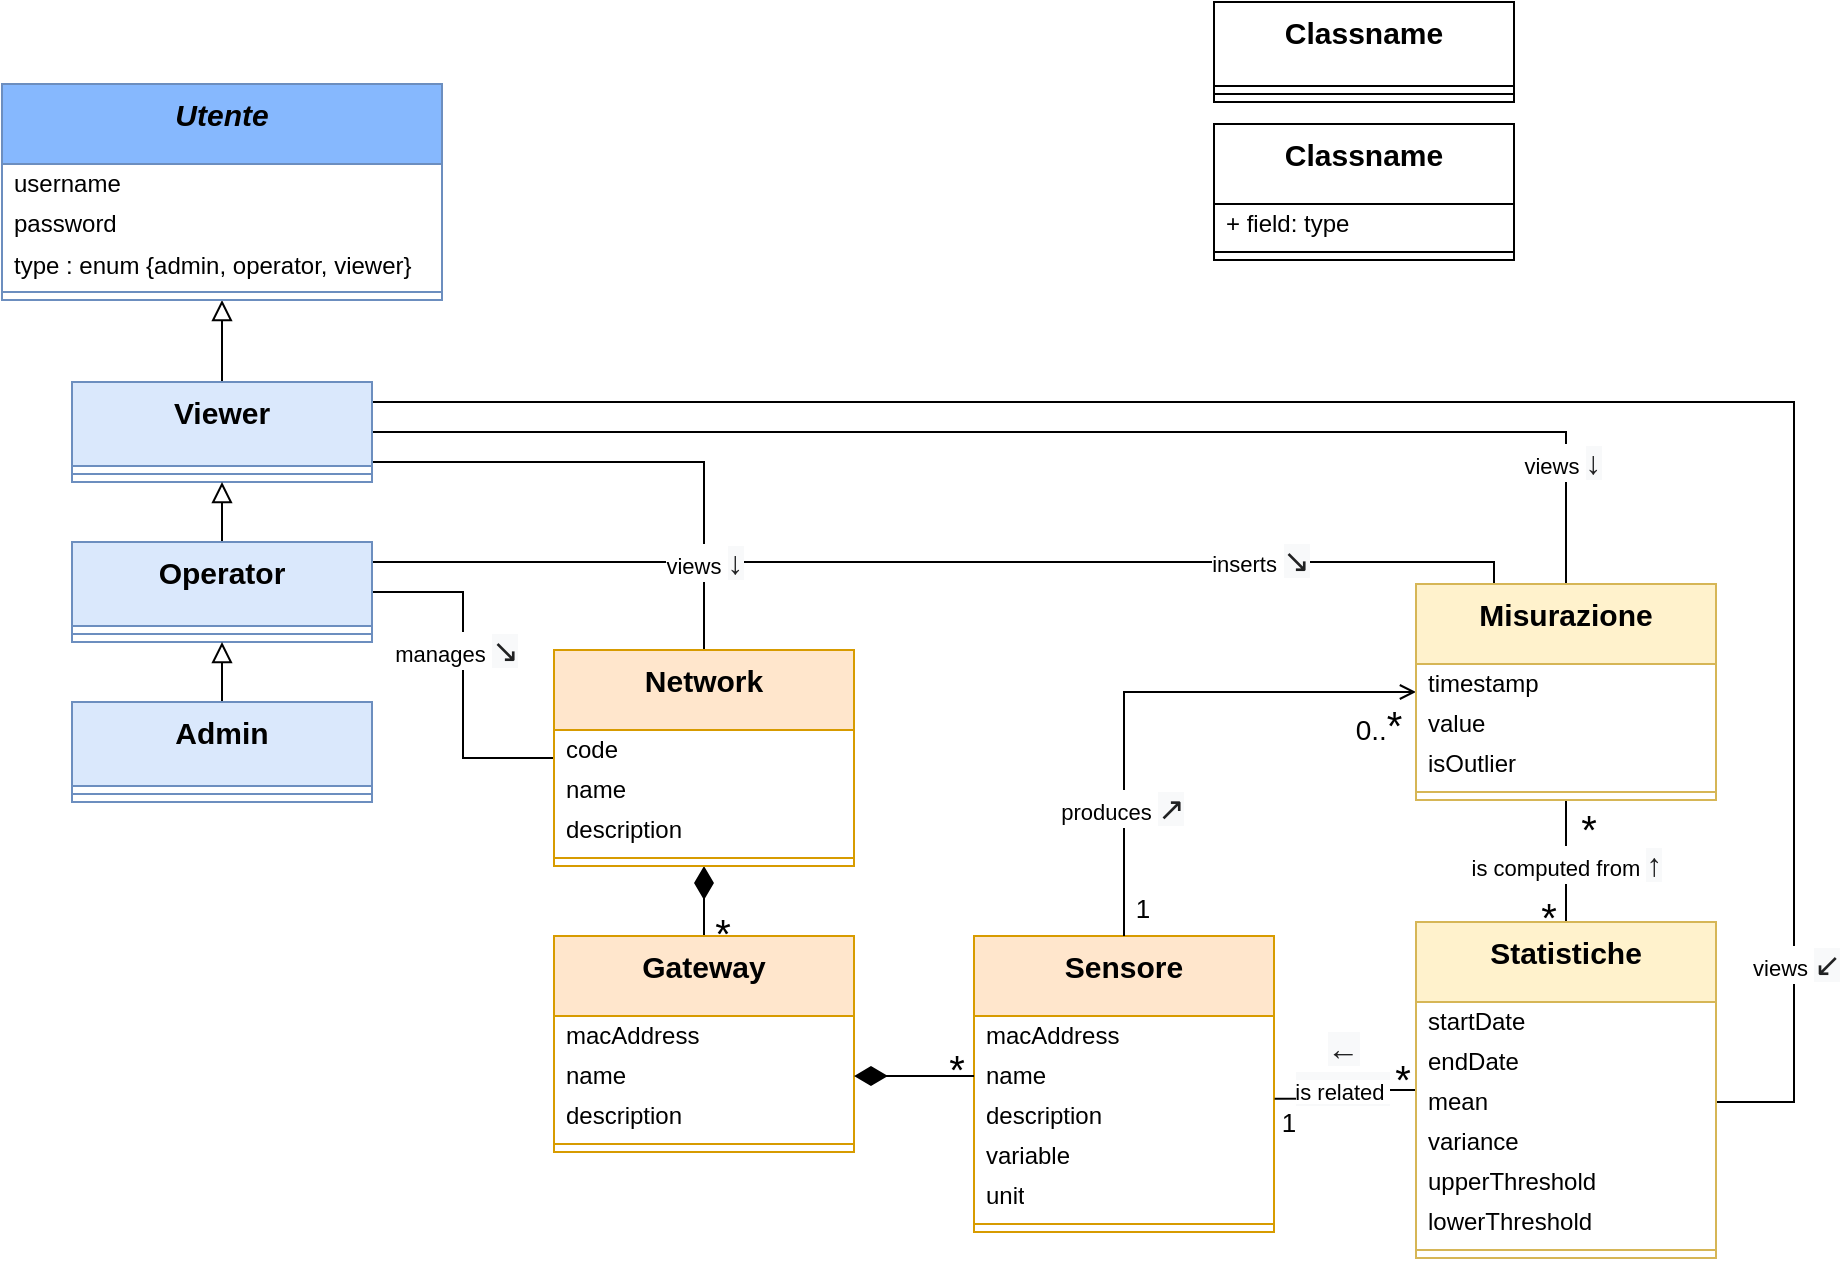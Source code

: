 <mxfile version="26.2.9">
  <diagram name="Pagina-1" id="tgG29Tj0j_P8C9zzn67g">
    <mxGraphModel dx="1132" dy="608" grid="1" gridSize="10" guides="1" tooltips="1" connect="1" arrows="1" fold="1" page="1" pageScale="1" pageWidth="827" pageHeight="1169" math="0" shadow="0">
      <root>
        <mxCell id="0" />
        <mxCell id="1" parent="0" />
        <mxCell id="2saCW3hO8KF58HRFG3jg-102" style="edgeStyle=orthogonalEdgeStyle;rounded=0;orthogonalLoop=1;jettySize=auto;html=1;entryX=0.262;entryY=0.003;entryDx=0;entryDy=0;entryPerimeter=0;endArrow=none;startFill=0;" edge="1" parent="1" source="2saCW3hO8KF58HRFG3jg-15" target="2saCW3hO8KF58HRFG3jg-66">
          <mxGeometry relative="1" as="geometry">
            <mxPoint x="790" y="330" as="targetPoint" />
            <Array as="points">
              <mxPoint x="790" y="290" />
              <mxPoint x="790" y="334" />
            </Array>
          </mxGeometry>
        </mxCell>
        <mxCell id="2saCW3hO8KF58HRFG3jg-103" value="inserts&amp;nbsp;&lt;span style=&quot;color: rgb(32, 33, 34); font-family: sans-serif; font-size: 16px; text-align: start; text-wrap-mode: wrap; background-color: rgb(248, 249, 250);&quot;&gt;↘&lt;/span&gt;" style="edgeLabel;html=1;align=center;verticalAlign=middle;resizable=0;points=[];" vertex="1" connectable="0" parent="2saCW3hO8KF58HRFG3jg-102">
          <mxGeometry x="0.391" y="1" relative="1" as="geometry">
            <mxPoint as="offset" />
          </mxGeometry>
        </mxCell>
        <mxCell id="2saCW3hO8KF58HRFG3jg-98" style="edgeStyle=orthogonalEdgeStyle;rounded=0;orthogonalLoop=1;jettySize=auto;html=1;entryX=0.5;entryY=0;entryDx=0;entryDy=0;endArrow=none;startFill=0;" edge="1" parent="1" source="2saCW3hO8KF58HRFG3jg-13" target="2saCW3hO8KF58HRFG3jg-66">
          <mxGeometry relative="1" as="geometry" />
        </mxCell>
        <mxCell id="2saCW3hO8KF58HRFG3jg-100" value="views&amp;nbsp;&lt;span style=&quot;color: rgb(32, 33, 34); font-family: sans-serif; font-size: 16px; text-align: start; text-wrap-mode: wrap; background-color: rgb(248, 249, 250);&quot;&gt;↓&lt;/span&gt;" style="edgeLabel;html=1;align=center;verticalAlign=middle;resizable=0;points=[];" vertex="1" connectable="0" parent="2saCW3hO8KF58HRFG3jg-98">
          <mxGeometry x="0.817" y="-2" relative="1" as="geometry">
            <mxPoint as="offset" />
          </mxGeometry>
        </mxCell>
        <mxCell id="2saCW3hO8KF58HRFG3jg-99" style="edgeStyle=orthogonalEdgeStyle;rounded=0;orthogonalLoop=1;jettySize=auto;html=1;entryX=1;entryY=0.5;entryDx=0;entryDy=0;endArrow=none;startFill=0;" edge="1" parent="1" source="2saCW3hO8KF58HRFG3jg-13" target="2saCW3hO8KF58HRFG3jg-70">
          <mxGeometry relative="1" as="geometry">
            <Array as="points">
              <mxPoint x="940" y="210" />
              <mxPoint x="940" y="560" />
            </Array>
          </mxGeometry>
        </mxCell>
        <mxCell id="2saCW3hO8KF58HRFG3jg-101" value="views&amp;nbsp;&lt;span style=&quot;color: rgb(32, 33, 34); font-family: sans-serif; font-size: 16px; text-align: start; text-wrap-mode: wrap; background-color: rgb(248, 249, 250);&quot;&gt;↙&lt;/span&gt;" style="edgeLabel;html=1;align=center;verticalAlign=middle;resizable=0;points=[];" vertex="1" connectable="0" parent="2saCW3hO8KF58HRFG3jg-99">
          <mxGeometry x="0.804" y="1" relative="1" as="geometry">
            <mxPoint as="offset" />
          </mxGeometry>
        </mxCell>
        <mxCell id="2saCW3hO8KF58HRFG3jg-5" value="&lt;font style=&quot;font-size: 15px;&quot;&gt;Classname&lt;/font&gt;" style="swimlane;fontStyle=1;align=center;verticalAlign=top;childLayout=stackLayout;horizontal=1;startSize=42;horizontalStack=0;resizeParent=1;resizeParentMax=0;resizeLast=0;collapsible=1;marginBottom=0;whiteSpace=wrap;html=1;" vertex="1" parent="1">
          <mxGeometry x="650" y="10" width="150" height="50" as="geometry" />
        </mxCell>
        <mxCell id="2saCW3hO8KF58HRFG3jg-7" value="" style="line;strokeWidth=1;fillColor=none;align=left;verticalAlign=middle;spacingTop=-1;spacingLeft=3;spacingRight=3;rotatable=0;labelPosition=right;points=[];portConstraint=eastwest;strokeColor=inherit;" vertex="1" parent="2saCW3hO8KF58HRFG3jg-5">
          <mxGeometry y="42" width="150" height="8" as="geometry" />
        </mxCell>
        <mxCell id="2saCW3hO8KF58HRFG3jg-21" style="edgeStyle=orthogonalEdgeStyle;rounded=0;orthogonalLoop=1;jettySize=auto;html=1;entryX=0.5;entryY=1;entryDx=0;entryDy=0;endArrow=block;endFill=0;endSize=8;" edge="1" parent="1" source="2saCW3hO8KF58HRFG3jg-13" target="2saCW3hO8KF58HRFG3jg-32">
          <mxGeometry relative="1" as="geometry">
            <mxPoint x="450" y="185" as="targetPoint" />
            <Array as="points">
              <mxPoint x="154" y="170" />
              <mxPoint x="154" y="170" />
            </Array>
          </mxGeometry>
        </mxCell>
        <mxCell id="2saCW3hO8KF58HRFG3jg-76" style="edgeStyle=orthogonalEdgeStyle;rounded=0;orthogonalLoop=1;jettySize=auto;html=1;entryX=0.5;entryY=0;entryDx=0;entryDy=0;endArrow=none;startFill=0;" edge="1" parent="1" source="2saCW3hO8KF58HRFG3jg-13" target="2saCW3hO8KF58HRFG3jg-46">
          <mxGeometry relative="1" as="geometry">
            <Array as="points">
              <mxPoint x="395" y="240" />
            </Array>
          </mxGeometry>
        </mxCell>
        <mxCell id="2saCW3hO8KF58HRFG3jg-78" value="views&amp;nbsp;&lt;span style=&quot;color: rgb(32, 33, 34); font-family: sans-serif; font-size: 16px; text-align: start; text-wrap-mode: wrap; background-color: rgb(248, 249, 250);&quot;&gt;↓&lt;/span&gt;" style="edgeLabel;html=1;align=center;verticalAlign=middle;resizable=0;points=[];" vertex="1" connectable="0" parent="2saCW3hO8KF58HRFG3jg-76">
          <mxGeometry x="0.013" y="-2" relative="1" as="geometry">
            <mxPoint x="34" y="48" as="offset" />
          </mxGeometry>
        </mxCell>
        <mxCell id="2saCW3hO8KF58HRFG3jg-13" value="&lt;font style=&quot;font-size: 15px;&quot;&gt;Viewer&lt;/font&gt;" style="swimlane;fontStyle=1;align=center;verticalAlign=top;childLayout=stackLayout;horizontal=1;startSize=42;horizontalStack=0;resizeParent=1;resizeParentMax=0;resizeLast=0;collapsible=1;marginBottom=0;whiteSpace=wrap;html=1;fillColor=#dae8fc;strokeColor=#6c8ebf;" vertex="1" parent="1">
          <mxGeometry x="79" y="200" width="150" height="50" as="geometry" />
        </mxCell>
        <mxCell id="2saCW3hO8KF58HRFG3jg-14" value="" style="line;strokeWidth=1;fillColor=none;align=left;verticalAlign=middle;spacingTop=-1;spacingLeft=3;spacingRight=3;rotatable=0;labelPosition=right;points=[];portConstraint=eastwest;strokeColor=inherit;" vertex="1" parent="2saCW3hO8KF58HRFG3jg-13">
          <mxGeometry y="42" width="150" height="8" as="geometry" />
        </mxCell>
        <mxCell id="2saCW3hO8KF58HRFG3jg-79" style="edgeStyle=orthogonalEdgeStyle;rounded=0;orthogonalLoop=1;jettySize=auto;html=1;entryX=0;entryY=0.5;entryDx=0;entryDy=0;endArrow=none;endFill=1;startFill=0;" edge="1" parent="1" source="2saCW3hO8KF58HRFG3jg-15" target="2saCW3hO8KF58HRFG3jg-46">
          <mxGeometry relative="1" as="geometry">
            <Array as="points" />
          </mxGeometry>
        </mxCell>
        <mxCell id="2saCW3hO8KF58HRFG3jg-80" value="manages&amp;nbsp;&lt;span style=&quot;color: rgb(32, 33, 34); font-family: sans-serif; font-size: 16px; text-align: start; text-wrap-mode: wrap; background-color: rgb(248, 249, 250);&quot;&gt;↘&lt;/span&gt;" style="edgeLabel;html=1;align=center;verticalAlign=middle;resizable=0;points=[];" vertex="1" connectable="0" parent="2saCW3hO8KF58HRFG3jg-79">
          <mxGeometry x="-0.205" y="-1" relative="1" as="geometry">
            <mxPoint x="-3" y="5" as="offset" />
          </mxGeometry>
        </mxCell>
        <mxCell id="2saCW3hO8KF58HRFG3jg-82" style="edgeStyle=orthogonalEdgeStyle;rounded=0;orthogonalLoop=1;jettySize=auto;html=1;endArrow=block;endFill=0;endSize=8;entryX=0.5;entryY=1;entryDx=0;entryDy=0;" edge="1" parent="1" source="2saCW3hO8KF58HRFG3jg-15" target="2saCW3hO8KF58HRFG3jg-13">
          <mxGeometry relative="1" as="geometry">
            <mxPoint x="154" y="240" as="targetPoint" />
            <Array as="points" />
          </mxGeometry>
        </mxCell>
        <mxCell id="2saCW3hO8KF58HRFG3jg-15" value="&lt;font style=&quot;font-size: 15px;&quot;&gt;Operator&lt;/font&gt;" style="swimlane;fontStyle=1;align=center;verticalAlign=top;childLayout=stackLayout;horizontal=1;startSize=42;horizontalStack=0;resizeParent=1;resizeParentMax=0;resizeLast=0;collapsible=1;marginBottom=0;whiteSpace=wrap;html=1;fillColor=#dae8fc;strokeColor=#6c8ebf;" vertex="1" parent="1">
          <mxGeometry x="79" y="280" width="150" height="50" as="geometry" />
        </mxCell>
        <mxCell id="2saCW3hO8KF58HRFG3jg-16" value="" style="line;strokeWidth=1;fillColor=none;align=left;verticalAlign=middle;spacingTop=-1;spacingLeft=3;spacingRight=3;rotatable=0;labelPosition=right;points=[];portConstraint=eastwest;strokeColor=inherit;" vertex="1" parent="2saCW3hO8KF58HRFG3jg-15">
          <mxGeometry y="42" width="150" height="8" as="geometry" />
        </mxCell>
        <mxCell id="2saCW3hO8KF58HRFG3jg-19" style="edgeStyle=orthogonalEdgeStyle;rounded=0;orthogonalLoop=1;jettySize=auto;html=1;entryX=0.5;entryY=1;entryDx=0;entryDy=0;endArrow=block;endFill=0;endSize=8;" edge="1" parent="1" source="2saCW3hO8KF58HRFG3jg-17" target="2saCW3hO8KF58HRFG3jg-15">
          <mxGeometry relative="1" as="geometry" />
        </mxCell>
        <mxCell id="2saCW3hO8KF58HRFG3jg-17" value="&lt;font style=&quot;font-size: 15px;&quot;&gt;Admin&lt;/font&gt;" style="swimlane;fontStyle=1;align=center;verticalAlign=top;childLayout=stackLayout;horizontal=1;startSize=42;horizontalStack=0;resizeParent=1;resizeParentMax=0;resizeLast=0;collapsible=1;marginBottom=0;whiteSpace=wrap;html=1;fillColor=#dae8fc;strokeColor=#6c8ebf;" vertex="1" parent="1">
          <mxGeometry x="79" y="360" width="150" height="50" as="geometry" />
        </mxCell>
        <mxCell id="2saCW3hO8KF58HRFG3jg-18" value="" style="line;strokeWidth=1;fillColor=none;align=left;verticalAlign=middle;spacingTop=-1;spacingLeft=3;spacingRight=3;rotatable=0;labelPosition=right;points=[];portConstraint=eastwest;strokeColor=inherit;" vertex="1" parent="2saCW3hO8KF58HRFG3jg-17">
          <mxGeometry y="42" width="150" height="8" as="geometry" />
        </mxCell>
        <mxCell id="2saCW3hO8KF58HRFG3jg-28" value="&lt;font style=&quot;font-size: 15px;&quot;&gt;Classname&lt;/font&gt;" style="swimlane;fontStyle=1;align=center;verticalAlign=top;childLayout=stackLayout;horizontal=1;startSize=40;horizontalStack=0;resizeParent=1;resizeParentMax=0;resizeLast=0;collapsible=1;marginBottom=0;whiteSpace=wrap;html=1;" vertex="1" parent="1">
          <mxGeometry x="650" y="71" width="150" height="68" as="geometry" />
        </mxCell>
        <mxCell id="2saCW3hO8KF58HRFG3jg-29" value="+ field: type" style="text;strokeColor=none;fillColor=none;align=left;verticalAlign=middle;spacingLeft=4;spacingRight=4;overflow=hidden;rotatable=0;points=[[0,0.5],[1,0.5]];portConstraint=eastwest;whiteSpace=wrap;html=1;" vertex="1" parent="2saCW3hO8KF58HRFG3jg-28">
          <mxGeometry y="40" width="150" height="20" as="geometry" />
        </mxCell>
        <mxCell id="2saCW3hO8KF58HRFG3jg-30" value="" style="line;strokeWidth=1;fillColor=none;align=left;verticalAlign=middle;spacingTop=-1;spacingLeft=3;spacingRight=3;rotatable=0;labelPosition=right;points=[];portConstraint=eastwest;strokeColor=inherit;" vertex="1" parent="2saCW3hO8KF58HRFG3jg-28">
          <mxGeometry y="60" width="150" height="8" as="geometry" />
        </mxCell>
        <mxCell id="2saCW3hO8KF58HRFG3jg-32" value="&lt;font style=&quot;font-size: 15px;&quot;&gt;&lt;i&gt;Utente&lt;/i&gt;&lt;/font&gt;" style="swimlane;fontStyle=1;align=center;verticalAlign=top;childLayout=stackLayout;horizontal=1;startSize=40;horizontalStack=0;resizeParent=1;resizeParentMax=0;resizeLast=0;collapsible=1;marginBottom=0;whiteSpace=wrap;html=1;fillColor=light-dark(#86b8fe, #1d293b);strokeColor=#6c8ebf;" vertex="1" parent="1">
          <mxGeometry x="44" y="51" width="220" height="108" as="geometry" />
        </mxCell>
        <mxCell id="2saCW3hO8KF58HRFG3jg-40" value="username" style="text;strokeColor=none;fillColor=none;align=left;verticalAlign=middle;spacingLeft=4;spacingRight=4;overflow=hidden;rotatable=0;points=[[0,0.5],[1,0.5]];portConstraint=eastwest;whiteSpace=wrap;html=1;" vertex="1" parent="2saCW3hO8KF58HRFG3jg-32">
          <mxGeometry y="40" width="220" height="20" as="geometry" />
        </mxCell>
        <mxCell id="2saCW3hO8KF58HRFG3jg-33" value="password" style="text;strokeColor=none;fillColor=none;align=left;verticalAlign=middle;spacingLeft=4;spacingRight=4;overflow=hidden;rotatable=0;points=[[0,0.5],[1,0.5]];portConstraint=eastwest;whiteSpace=wrap;html=1;" vertex="1" parent="2saCW3hO8KF58HRFG3jg-32">
          <mxGeometry y="60" width="220" height="20" as="geometry" />
        </mxCell>
        <mxCell id="2saCW3hO8KF58HRFG3jg-39" value="&lt;font style=&quot;font-size: 12px;&quot;&gt;type : enum {admin, operator, viewer}&lt;/font&gt;" style="text;strokeColor=none;fillColor=none;align=left;verticalAlign=middle;spacingLeft=4;spacingRight=4;overflow=hidden;rotatable=0;points=[[0,0.5],[1,0.5]];portConstraint=eastwest;whiteSpace=wrap;html=1;fontSize=13;" vertex="1" parent="2saCW3hO8KF58HRFG3jg-32">
          <mxGeometry y="80" width="220" height="20" as="geometry" />
        </mxCell>
        <mxCell id="2saCW3hO8KF58HRFG3jg-34" value="" style="line;strokeWidth=1;fillColor=none;align=left;verticalAlign=middle;spacingTop=-1;spacingLeft=3;spacingRight=3;rotatable=0;labelPosition=right;points=[];portConstraint=eastwest;strokeColor=inherit;" vertex="1" parent="2saCW3hO8KF58HRFG3jg-32">
          <mxGeometry y="100" width="220" height="8" as="geometry" />
        </mxCell>
        <mxCell id="2saCW3hO8KF58HRFG3jg-81" style="edgeStyle=orthogonalEdgeStyle;rounded=0;orthogonalLoop=1;jettySize=auto;html=1;entryX=0.5;entryY=0;entryDx=0;entryDy=0;endArrow=none;endFill=1;endSize=14;startArrow=diamondThin;startFill=1;startSize=14;exitX=0.5;exitY=1;exitDx=0;exitDy=0;" edge="1" parent="1" source="2saCW3hO8KF58HRFG3jg-46" target="2saCW3hO8KF58HRFG3jg-49">
          <mxGeometry relative="1" as="geometry">
            <mxPoint x="312.8" y="537" as="sourcePoint" />
            <mxPoint x="312.8" y="627" as="targetPoint" />
            <Array as="points">
              <mxPoint x="395" y="454" />
              <mxPoint x="395" y="454" />
            </Array>
          </mxGeometry>
        </mxCell>
        <mxCell id="2saCW3hO8KF58HRFG3jg-46" value="&lt;font style=&quot;font-size: 15px;&quot;&gt;Network&lt;/font&gt;" style="swimlane;fontStyle=1;align=center;verticalAlign=top;childLayout=stackLayout;horizontal=1;startSize=40;horizontalStack=0;resizeParent=1;resizeParentMax=0;resizeLast=0;collapsible=1;marginBottom=0;whiteSpace=wrap;html=1;fillColor=#ffe6cc;strokeColor=#d79b00;" vertex="1" parent="1">
          <mxGeometry x="320" y="334" width="150" height="108" as="geometry" />
        </mxCell>
        <mxCell id="2saCW3hO8KF58HRFG3jg-47" value="code" style="text;strokeColor=none;fillColor=none;align=left;verticalAlign=middle;spacingLeft=4;spacingRight=4;overflow=hidden;rotatable=0;points=[[0,0.5],[1,0.5]];portConstraint=eastwest;whiteSpace=wrap;html=1;" vertex="1" parent="2saCW3hO8KF58HRFG3jg-46">
          <mxGeometry y="40" width="150" height="20" as="geometry" />
        </mxCell>
        <mxCell id="2saCW3hO8KF58HRFG3jg-55" value="name" style="text;strokeColor=none;fillColor=none;align=left;verticalAlign=middle;spacingLeft=4;spacingRight=4;overflow=hidden;rotatable=0;points=[[0,0.5],[1,0.5]];portConstraint=eastwest;whiteSpace=wrap;html=1;" vertex="1" parent="2saCW3hO8KF58HRFG3jg-46">
          <mxGeometry y="60" width="150" height="20" as="geometry" />
        </mxCell>
        <mxCell id="2saCW3hO8KF58HRFG3jg-56" value="description" style="text;strokeColor=none;fillColor=none;align=left;verticalAlign=middle;spacingLeft=4;spacingRight=4;overflow=hidden;rotatable=0;points=[[0,0.5],[1,0.5]];portConstraint=eastwest;whiteSpace=wrap;html=1;" vertex="1" parent="2saCW3hO8KF58HRFG3jg-46">
          <mxGeometry y="80" width="150" height="20" as="geometry" />
        </mxCell>
        <mxCell id="2saCW3hO8KF58HRFG3jg-48" value="" style="line;strokeWidth=1;fillColor=none;align=left;verticalAlign=middle;spacingTop=-1;spacingLeft=3;spacingRight=3;rotatable=0;labelPosition=right;points=[];portConstraint=eastwest;strokeColor=inherit;" vertex="1" parent="2saCW3hO8KF58HRFG3jg-46">
          <mxGeometry y="100" width="150" height="8" as="geometry" />
        </mxCell>
        <mxCell id="2saCW3hO8KF58HRFG3jg-49" value="&lt;font style=&quot;font-size: 15px;&quot;&gt;Gateway&lt;/font&gt;" style="swimlane;fontStyle=1;align=center;verticalAlign=top;childLayout=stackLayout;horizontal=1;startSize=40;horizontalStack=0;resizeParent=1;resizeParentMax=0;resizeLast=0;collapsible=1;marginBottom=0;whiteSpace=wrap;html=1;fillColor=#ffe6cc;strokeColor=#d79b00;" vertex="1" parent="1">
          <mxGeometry x="320" y="477" width="150" height="108" as="geometry" />
        </mxCell>
        <mxCell id="2saCW3hO8KF58HRFG3jg-50" value="macAddress" style="text;strokeColor=none;fillColor=none;align=left;verticalAlign=middle;spacingLeft=4;spacingRight=4;overflow=hidden;rotatable=0;points=[[0,0.5],[1,0.5]];portConstraint=eastwest;whiteSpace=wrap;html=1;" vertex="1" parent="2saCW3hO8KF58HRFG3jg-49">
          <mxGeometry y="40" width="150" height="20" as="geometry" />
        </mxCell>
        <mxCell id="2saCW3hO8KF58HRFG3jg-57" value="name" style="text;strokeColor=none;fillColor=none;align=left;verticalAlign=middle;spacingLeft=4;spacingRight=4;overflow=hidden;rotatable=0;points=[[0,0.5],[1,0.5]];portConstraint=eastwest;whiteSpace=wrap;html=1;" vertex="1" parent="2saCW3hO8KF58HRFG3jg-49">
          <mxGeometry y="60" width="150" height="20" as="geometry" />
        </mxCell>
        <mxCell id="2saCW3hO8KF58HRFG3jg-58" value="description" style="text;strokeColor=none;fillColor=none;align=left;verticalAlign=middle;spacingLeft=4;spacingRight=4;overflow=hidden;rotatable=0;points=[[0,0.5],[1,0.5]];portConstraint=eastwest;whiteSpace=wrap;html=1;" vertex="1" parent="2saCW3hO8KF58HRFG3jg-49">
          <mxGeometry y="80" width="150" height="20" as="geometry" />
        </mxCell>
        <mxCell id="2saCW3hO8KF58HRFG3jg-51" value="" style="line;strokeWidth=1;fillColor=none;align=left;verticalAlign=middle;spacingTop=-1;spacingLeft=3;spacingRight=3;rotatable=0;labelPosition=right;points=[];portConstraint=eastwest;strokeColor=inherit;" vertex="1" parent="2saCW3hO8KF58HRFG3jg-49">
          <mxGeometry y="100" width="150" height="8" as="geometry" />
        </mxCell>
        <mxCell id="2saCW3hO8KF58HRFG3jg-52" value="&lt;font style=&quot;font-size: 15px;&quot;&gt;Sensore&lt;/font&gt;" style="swimlane;fontStyle=1;align=center;verticalAlign=top;childLayout=stackLayout;horizontal=1;startSize=40;horizontalStack=0;resizeParent=1;resizeParentMax=0;resizeLast=0;collapsible=1;marginBottom=0;whiteSpace=wrap;html=1;fillColor=#ffe6cc;strokeColor=#d79b00;" vertex="1" parent="1">
          <mxGeometry x="530" y="477" width="150" height="148" as="geometry" />
        </mxCell>
        <mxCell id="2saCW3hO8KF58HRFG3jg-53" value="macAddress" style="text;strokeColor=none;fillColor=none;align=left;verticalAlign=middle;spacingLeft=4;spacingRight=4;overflow=hidden;rotatable=0;points=[[0,0.5],[1,0.5]];portConstraint=eastwest;whiteSpace=wrap;html=1;" vertex="1" parent="2saCW3hO8KF58HRFG3jg-52">
          <mxGeometry y="40" width="150" height="20" as="geometry" />
        </mxCell>
        <mxCell id="2saCW3hO8KF58HRFG3jg-59" value="name" style="text;strokeColor=none;fillColor=none;align=left;verticalAlign=middle;spacingLeft=4;spacingRight=4;overflow=hidden;rotatable=0;points=[[0,0.5],[1,0.5]];portConstraint=eastwest;whiteSpace=wrap;html=1;" vertex="1" parent="2saCW3hO8KF58HRFG3jg-52">
          <mxGeometry y="60" width="150" height="20" as="geometry" />
        </mxCell>
        <mxCell id="2saCW3hO8KF58HRFG3jg-60" value="description" style="text;strokeColor=none;fillColor=none;align=left;verticalAlign=middle;spacingLeft=4;spacingRight=4;overflow=hidden;rotatable=0;points=[[0,0.5],[1,0.5]];portConstraint=eastwest;whiteSpace=wrap;html=1;" vertex="1" parent="2saCW3hO8KF58HRFG3jg-52">
          <mxGeometry y="80" width="150" height="20" as="geometry" />
        </mxCell>
        <mxCell id="2saCW3hO8KF58HRFG3jg-61" value="variable" style="text;strokeColor=none;fillColor=none;align=left;verticalAlign=middle;spacingLeft=4;spacingRight=4;overflow=hidden;rotatable=0;points=[[0,0.5],[1,0.5]];portConstraint=eastwest;whiteSpace=wrap;html=1;" vertex="1" parent="2saCW3hO8KF58HRFG3jg-52">
          <mxGeometry y="100" width="150" height="20" as="geometry" />
        </mxCell>
        <mxCell id="2saCW3hO8KF58HRFG3jg-62" value="unit" style="text;strokeColor=none;fillColor=none;align=left;verticalAlign=middle;spacingLeft=4;spacingRight=4;overflow=hidden;rotatable=0;points=[[0,0.5],[1,0.5]];portConstraint=eastwest;whiteSpace=wrap;html=1;" vertex="1" parent="2saCW3hO8KF58HRFG3jg-52">
          <mxGeometry y="120" width="150" height="20" as="geometry" />
        </mxCell>
        <mxCell id="2saCW3hO8KF58HRFG3jg-54" value="" style="line;strokeWidth=1;fillColor=none;align=left;verticalAlign=middle;spacingTop=-1;spacingLeft=3;spacingRight=3;rotatable=0;labelPosition=right;points=[];portConstraint=eastwest;strokeColor=inherit;" vertex="1" parent="2saCW3hO8KF58HRFG3jg-52">
          <mxGeometry y="140" width="150" height="8" as="geometry" />
        </mxCell>
        <mxCell id="2saCW3hO8KF58HRFG3jg-107" style="edgeStyle=orthogonalEdgeStyle;rounded=0;orthogonalLoop=1;jettySize=auto;html=1;entryX=1.002;entryY=0.066;entryDx=0;entryDy=0;entryPerimeter=0;endArrow=none;startFill=0;" edge="1" parent="1" source="2saCW3hO8KF58HRFG3jg-63" target="2saCW3hO8KF58HRFG3jg-60">
          <mxGeometry relative="1" as="geometry">
            <mxPoint x="690" y="554" as="targetPoint" />
          </mxGeometry>
        </mxCell>
        <mxCell id="2saCW3hO8KF58HRFG3jg-108" value="&lt;span style=&quot;color: rgb(32, 33, 34); font-family: sans-serif; font-size: 16px; text-align: start; text-wrap-mode: wrap; background-color: rgb(248, 249, 250);&quot;&gt;←&lt;br&gt;&lt;span style=&quot;color: rgb(0, 0, 0); font-family: Helvetica; font-size: 11px; text-align: center; text-wrap-mode: nowrap; background-color: rgb(255, 255, 255);&quot;&gt;is related&amp;nbsp;&lt;/span&gt;&lt;/span&gt;" style="edgeLabel;html=1;align=center;verticalAlign=middle;resizable=0;points=[];" vertex="1" connectable="0" parent="2saCW3hO8KF58HRFG3jg-107">
          <mxGeometry x="-0.151" y="1" relative="1" as="geometry">
            <mxPoint x="-5" y="-12" as="offset" />
          </mxGeometry>
        </mxCell>
        <mxCell id="2saCW3hO8KF58HRFG3jg-110" style="edgeStyle=orthogonalEdgeStyle;rounded=0;orthogonalLoop=1;jettySize=auto;html=1;entryX=0.5;entryY=1;entryDx=0;entryDy=0;endArrow=none;startFill=0;" edge="1" parent="1" source="2saCW3hO8KF58HRFG3jg-63" target="2saCW3hO8KF58HRFG3jg-66">
          <mxGeometry relative="1" as="geometry" />
        </mxCell>
        <mxCell id="2saCW3hO8KF58HRFG3jg-111" value="is computed from&amp;nbsp;&lt;span style=&quot;color: rgb(32, 33, 34); font-family: sans-serif; font-size: 16px; text-align: start; text-wrap-mode: wrap; background-color: rgb(248, 249, 250);&quot;&gt;↑&lt;/span&gt;" style="edgeLabel;html=1;align=center;verticalAlign=middle;resizable=0;points=[];" vertex="1" connectable="0" parent="2saCW3hO8KF58HRFG3jg-110">
          <mxGeometry x="0.122" relative="1" as="geometry">
            <mxPoint y="5" as="offset" />
          </mxGeometry>
        </mxCell>
        <mxCell id="2saCW3hO8KF58HRFG3jg-63" value="&lt;font style=&quot;font-size: 15px;&quot;&gt;Statistiche&lt;/font&gt;" style="swimlane;fontStyle=1;align=center;verticalAlign=top;childLayout=stackLayout;horizontal=1;startSize=40;horizontalStack=0;resizeParent=1;resizeParentMax=0;resizeLast=0;collapsible=1;marginBottom=0;whiteSpace=wrap;html=1;fillColor=#fff2cc;strokeColor=#d6b656;" vertex="1" parent="1">
          <mxGeometry x="751" y="470" width="150" height="168" as="geometry" />
        </mxCell>
        <mxCell id="2saCW3hO8KF58HRFG3jg-64" value="startDate" style="text;strokeColor=none;fillColor=none;align=left;verticalAlign=middle;spacingLeft=4;spacingRight=4;overflow=hidden;rotatable=0;points=[[0,0.5],[1,0.5]];portConstraint=eastwest;whiteSpace=wrap;html=1;" vertex="1" parent="2saCW3hO8KF58HRFG3jg-63">
          <mxGeometry y="40" width="150" height="20" as="geometry" />
        </mxCell>
        <mxCell id="2saCW3hO8KF58HRFG3jg-69" value="endDate" style="text;strokeColor=none;fillColor=none;align=left;verticalAlign=middle;spacingLeft=4;spacingRight=4;overflow=hidden;rotatable=0;points=[[0,0.5],[1,0.5]];portConstraint=eastwest;whiteSpace=wrap;html=1;" vertex="1" parent="2saCW3hO8KF58HRFG3jg-63">
          <mxGeometry y="60" width="150" height="20" as="geometry" />
        </mxCell>
        <mxCell id="2saCW3hO8KF58HRFG3jg-70" value="mean" style="text;strokeColor=none;fillColor=none;align=left;verticalAlign=middle;spacingLeft=4;spacingRight=4;overflow=hidden;rotatable=0;points=[[0,0.5],[1,0.5]];portConstraint=eastwest;whiteSpace=wrap;html=1;" vertex="1" parent="2saCW3hO8KF58HRFG3jg-63">
          <mxGeometry y="80" width="150" height="20" as="geometry" />
        </mxCell>
        <mxCell id="2saCW3hO8KF58HRFG3jg-71" value="variance" style="text;strokeColor=none;fillColor=none;align=left;verticalAlign=middle;spacingLeft=4;spacingRight=4;overflow=hidden;rotatable=0;points=[[0,0.5],[1,0.5]];portConstraint=eastwest;whiteSpace=wrap;html=1;" vertex="1" parent="2saCW3hO8KF58HRFG3jg-63">
          <mxGeometry y="100" width="150" height="20" as="geometry" />
        </mxCell>
        <mxCell id="2saCW3hO8KF58HRFG3jg-72" value="upperThreshold" style="text;strokeColor=none;fillColor=none;align=left;verticalAlign=middle;spacingLeft=4;spacingRight=4;overflow=hidden;rotatable=0;points=[[0,0.5],[1,0.5]];portConstraint=eastwest;whiteSpace=wrap;html=1;" vertex="1" parent="2saCW3hO8KF58HRFG3jg-63">
          <mxGeometry y="120" width="150" height="20" as="geometry" />
        </mxCell>
        <mxCell id="2saCW3hO8KF58HRFG3jg-73" value="lowerThreshold" style="text;strokeColor=none;fillColor=none;align=left;verticalAlign=middle;spacingLeft=4;spacingRight=4;overflow=hidden;rotatable=0;points=[[0,0.5],[1,0.5]];portConstraint=eastwest;whiteSpace=wrap;html=1;" vertex="1" parent="2saCW3hO8KF58HRFG3jg-63">
          <mxGeometry y="140" width="150" height="20" as="geometry" />
        </mxCell>
        <mxCell id="2saCW3hO8KF58HRFG3jg-65" value="" style="line;strokeWidth=1;fillColor=none;align=left;verticalAlign=middle;spacingTop=-1;spacingLeft=3;spacingRight=3;rotatable=0;labelPosition=right;points=[];portConstraint=eastwest;strokeColor=inherit;" vertex="1" parent="2saCW3hO8KF58HRFG3jg-63">
          <mxGeometry y="160" width="150" height="8" as="geometry" />
        </mxCell>
        <mxCell id="2saCW3hO8KF58HRFG3jg-104" style="edgeStyle=orthogonalEdgeStyle;rounded=0;orthogonalLoop=1;jettySize=auto;html=1;entryX=0.5;entryY=0;entryDx=0;entryDy=0;endArrow=none;startFill=0;endFill=0;startArrow=open;" edge="1" parent="1" source="2saCW3hO8KF58HRFG3jg-66" target="2saCW3hO8KF58HRFG3jg-52">
          <mxGeometry relative="1" as="geometry" />
        </mxCell>
        <mxCell id="2saCW3hO8KF58HRFG3jg-105" value="produces&amp;nbsp;&lt;span style=&quot;color: rgb(32, 33, 34); font-family: sans-serif; font-size: 16px; text-align: start; text-wrap-mode: wrap; background-color: rgb(248, 249, 250);&quot;&gt;↗&lt;/span&gt;" style="edgeLabel;html=1;align=center;verticalAlign=middle;resizable=0;points=[];" vertex="1" connectable="0" parent="2saCW3hO8KF58HRFG3jg-104">
          <mxGeometry x="0.521" y="-1" relative="1" as="geometry">
            <mxPoint as="offset" />
          </mxGeometry>
        </mxCell>
        <mxCell id="2saCW3hO8KF58HRFG3jg-66" value="&lt;font style=&quot;font-size: 15px;&quot;&gt;Misurazione&lt;/font&gt;" style="swimlane;fontStyle=1;align=center;verticalAlign=top;childLayout=stackLayout;horizontal=1;startSize=40;horizontalStack=0;resizeParent=1;resizeParentMax=0;resizeLast=0;collapsible=1;marginBottom=0;whiteSpace=wrap;html=1;fillColor=#fff2cc;strokeColor=#d6b656;" vertex="1" parent="1">
          <mxGeometry x="751" y="301" width="150" height="108" as="geometry" />
        </mxCell>
        <mxCell id="2saCW3hO8KF58HRFG3jg-67" value="timestamp" style="text;strokeColor=none;fillColor=none;align=left;verticalAlign=middle;spacingLeft=4;spacingRight=4;overflow=hidden;rotatable=0;points=[[0,0.5],[1,0.5]];portConstraint=eastwest;whiteSpace=wrap;html=1;" vertex="1" parent="2saCW3hO8KF58HRFG3jg-66">
          <mxGeometry y="40" width="150" height="20" as="geometry" />
        </mxCell>
        <mxCell id="2saCW3hO8KF58HRFG3jg-74" value="value" style="text;strokeColor=none;fillColor=none;align=left;verticalAlign=middle;spacingLeft=4;spacingRight=4;overflow=hidden;rotatable=0;points=[[0,0.5],[1,0.5]];portConstraint=eastwest;whiteSpace=wrap;html=1;" vertex="1" parent="2saCW3hO8KF58HRFG3jg-66">
          <mxGeometry y="60" width="150" height="20" as="geometry" />
        </mxCell>
        <mxCell id="2saCW3hO8KF58HRFG3jg-75" value="isOutlier" style="text;strokeColor=none;fillColor=none;align=left;verticalAlign=middle;spacingLeft=4;spacingRight=4;overflow=hidden;rotatable=0;points=[[0,0.5],[1,0.5]];portConstraint=eastwest;whiteSpace=wrap;html=1;" vertex="1" parent="2saCW3hO8KF58HRFG3jg-66">
          <mxGeometry y="80" width="150" height="20" as="geometry" />
        </mxCell>
        <mxCell id="2saCW3hO8KF58HRFG3jg-68" value="" style="line;strokeWidth=1;fillColor=none;align=left;verticalAlign=middle;spacingTop=-1;spacingLeft=3;spacingRight=3;rotatable=0;labelPosition=right;points=[];portConstraint=eastwest;strokeColor=inherit;" vertex="1" parent="2saCW3hO8KF58HRFG3jg-66">
          <mxGeometry y="100" width="150" height="8" as="geometry" />
        </mxCell>
        <mxCell id="2saCW3hO8KF58HRFG3jg-88" value="&lt;font style=&quot;font-size: 20px;&quot;&gt;*&lt;/font&gt;" style="text;html=1;align=center;verticalAlign=middle;resizable=0;points=[];autosize=1;strokeColor=none;fillColor=none;" vertex="1" parent="1">
          <mxGeometry x="506" y="523" width="30" height="40" as="geometry" />
        </mxCell>
        <mxCell id="2saCW3hO8KF58HRFG3jg-90" value="&lt;font style=&quot;font-size: 20px;&quot;&gt;*&lt;/font&gt;" style="text;html=1;align=center;verticalAlign=middle;resizable=0;points=[];autosize=1;strokeColor=none;fillColor=none;" vertex="1" parent="1">
          <mxGeometry x="389" y="455" width="30" height="40" as="geometry" />
        </mxCell>
        <mxCell id="2saCW3hO8KF58HRFG3jg-97" style="edgeStyle=orthogonalEdgeStyle;rounded=0;orthogonalLoop=1;jettySize=auto;html=1;entryX=0;entryY=0.5;entryDx=0;entryDy=0;endArrow=none;startFill=1;startArrow=diamondThin;startSize=14;" edge="1" parent="1" source="2saCW3hO8KF58HRFG3jg-57" target="2saCW3hO8KF58HRFG3jg-59">
          <mxGeometry relative="1" as="geometry" />
        </mxCell>
        <mxCell id="2saCW3hO8KF58HRFG3jg-112" value="&lt;font style=&quot;font-size: 20px;&quot;&gt;*&lt;/font&gt;" style="text;html=1;align=center;verticalAlign=middle;resizable=0;points=[];autosize=1;strokeColor=none;fillColor=none;" vertex="1" parent="1">
          <mxGeometry x="822" y="403" width="30" height="40" as="geometry" />
        </mxCell>
        <mxCell id="2saCW3hO8KF58HRFG3jg-113" value="&lt;font style=&quot;font-size: 13px;&quot;&gt;1&lt;/font&gt;" style="text;html=1;align=center;verticalAlign=middle;resizable=0;points=[];autosize=1;strokeColor=none;fillColor=none;" vertex="1" parent="1">
          <mxGeometry x="599" y="448" width="30" height="30" as="geometry" />
        </mxCell>
        <mxCell id="2saCW3hO8KF58HRFG3jg-114" value="&lt;font style=&quot;font-size: 14px;&quot;&gt;0..&lt;/font&gt;&lt;font style=&quot;font-size: 20px;&quot;&gt;*&lt;/font&gt;" style="text;html=1;align=center;verticalAlign=middle;resizable=0;points=[];autosize=1;strokeColor=none;fillColor=none;" vertex="1" parent="1">
          <mxGeometry x="707" y="351" width="50" height="40" as="geometry" />
        </mxCell>
        <mxCell id="2saCW3hO8KF58HRFG3jg-117" value="&lt;font style=&quot;font-size: 20px;&quot;&gt;*&lt;/font&gt;" style="text;html=1;align=center;verticalAlign=middle;resizable=0;points=[];autosize=1;strokeColor=none;fillColor=none;" vertex="1" parent="1">
          <mxGeometry x="802" y="447" width="30" height="40" as="geometry" />
        </mxCell>
        <mxCell id="2saCW3hO8KF58HRFG3jg-118" value="&lt;font style=&quot;font-size: 13px;&quot;&gt;1&lt;/font&gt;" style="text;html=1;align=center;verticalAlign=middle;resizable=0;points=[];autosize=1;strokeColor=none;fillColor=none;" vertex="1" parent="1">
          <mxGeometry x="672" y="555" width="30" height="30" as="geometry" />
        </mxCell>
        <mxCell id="2saCW3hO8KF58HRFG3jg-121" value="&lt;font style=&quot;font-size: 20px;&quot;&gt;*&lt;/font&gt;" style="text;html=1;align=center;verticalAlign=middle;resizable=0;points=[];autosize=1;strokeColor=none;fillColor=none;" vertex="1" parent="1">
          <mxGeometry x="729" y="528" width="30" height="40" as="geometry" />
        </mxCell>
      </root>
    </mxGraphModel>
  </diagram>
</mxfile>
